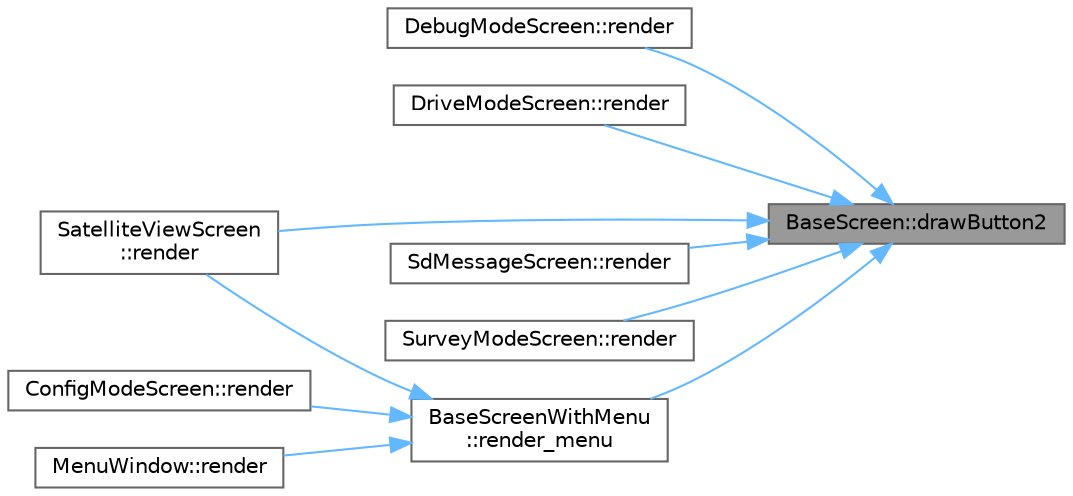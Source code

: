 digraph "BaseScreen::drawButton2"
{
 // LATEX_PDF_SIZE
  bgcolor="transparent";
  edge [fontname=Helvetica,fontsize=10,labelfontname=Helvetica,labelfontsize=10];
  node [fontname=Helvetica,fontsize=10,shape=box,height=0.2,width=0.4];
  rankdir="RL";
  Node1 [id="Node000001",label="BaseScreen::drawButton2",height=0.2,width=0.4,color="gray40", fillcolor="grey60", style="filled", fontcolor="black",tooltip=" "];
  Node1 -> Node2 [id="edge1_Node000001_Node000002",dir="back",color="steelblue1",style="solid",tooltip=" "];
  Node2 [id="Node000002",label="DebugModeScreen::render",height=0.2,width=0.4,color="grey40", fillcolor="white", style="filled",URL="$class_debug_mode_screen.html#af5a52170b297c87f33e5eea935f8ca04",tooltip=" "];
  Node1 -> Node3 [id="edge2_Node000001_Node000003",dir="back",color="steelblue1",style="solid",tooltip=" "];
  Node3 [id="Node000003",label="DriveModeScreen::render",height=0.2,width=0.4,color="grey40", fillcolor="white", style="filled",URL="$class_drive_mode_screen.html#a536a027601cda1dbbd3ff95324e08c85",tooltip=" "];
  Node1 -> Node4 [id="edge3_Node000001_Node000004",dir="back",color="steelblue1",style="solid",tooltip=" "];
  Node4 [id="Node000004",label="SatelliteViewScreen\l::render",height=0.2,width=0.4,color="grey40", fillcolor="white", style="filled",URL="$class_satellite_view_screen.html#a480ec31a9de82c4f9e8ee3228d870f65",tooltip=" "];
  Node1 -> Node5 [id="edge4_Node000001_Node000005",dir="back",color="steelblue1",style="solid",tooltip=" "];
  Node5 [id="Node000005",label="SdMessageScreen::render",height=0.2,width=0.4,color="grey40", fillcolor="white", style="filled",URL="$class_sd_message_screen.html#a2c75124920b18c3d29c65887cbe404c7",tooltip=" "];
  Node1 -> Node6 [id="edge5_Node000001_Node000006",dir="back",color="steelblue1",style="solid",tooltip=" "];
  Node6 [id="Node000006",label="SurveyModeScreen::render",height=0.2,width=0.4,color="grey40", fillcolor="white", style="filled",URL="$class_survey_mode_screen.html#ac54402c816303e47b5aa189cb2123b50",tooltip=" "];
  Node1 -> Node7 [id="edge6_Node000001_Node000007",dir="back",color="steelblue1",style="solid",tooltip=" "];
  Node7 [id="Node000007",label="BaseScreenWithMenu\l::render_menu",height=0.2,width=0.4,color="grey40", fillcolor="white", style="filled",URL="$class_base_screen_with_menu.html#a807060775e90107a1ed93c4720c2ddc0",tooltip=" "];
  Node7 -> Node8 [id="edge7_Node000007_Node000008",dir="back",color="steelblue1",style="solid",tooltip=" "];
  Node8 [id="Node000008",label="ConfigModeScreen::render",height=0.2,width=0.4,color="grey40", fillcolor="white", style="filled",URL="$class_config_mode_screen.html#a5878db5e53f53183144488937f6657e9",tooltip=" "];
  Node7 -> Node9 [id="edge8_Node000007_Node000009",dir="back",color="steelblue1",style="solid",tooltip=" "];
  Node9 [id="Node000009",label="MenuWindow::render",height=0.2,width=0.4,color="grey40", fillcolor="white", style="filled",URL="$class_menu_window.html#a668a8a350e49de44844d8d06d0032938",tooltip=" "];
  Node7 -> Node4 [id="edge9_Node000007_Node000004",dir="back",color="steelblue1",style="solid",tooltip=" "];
}
